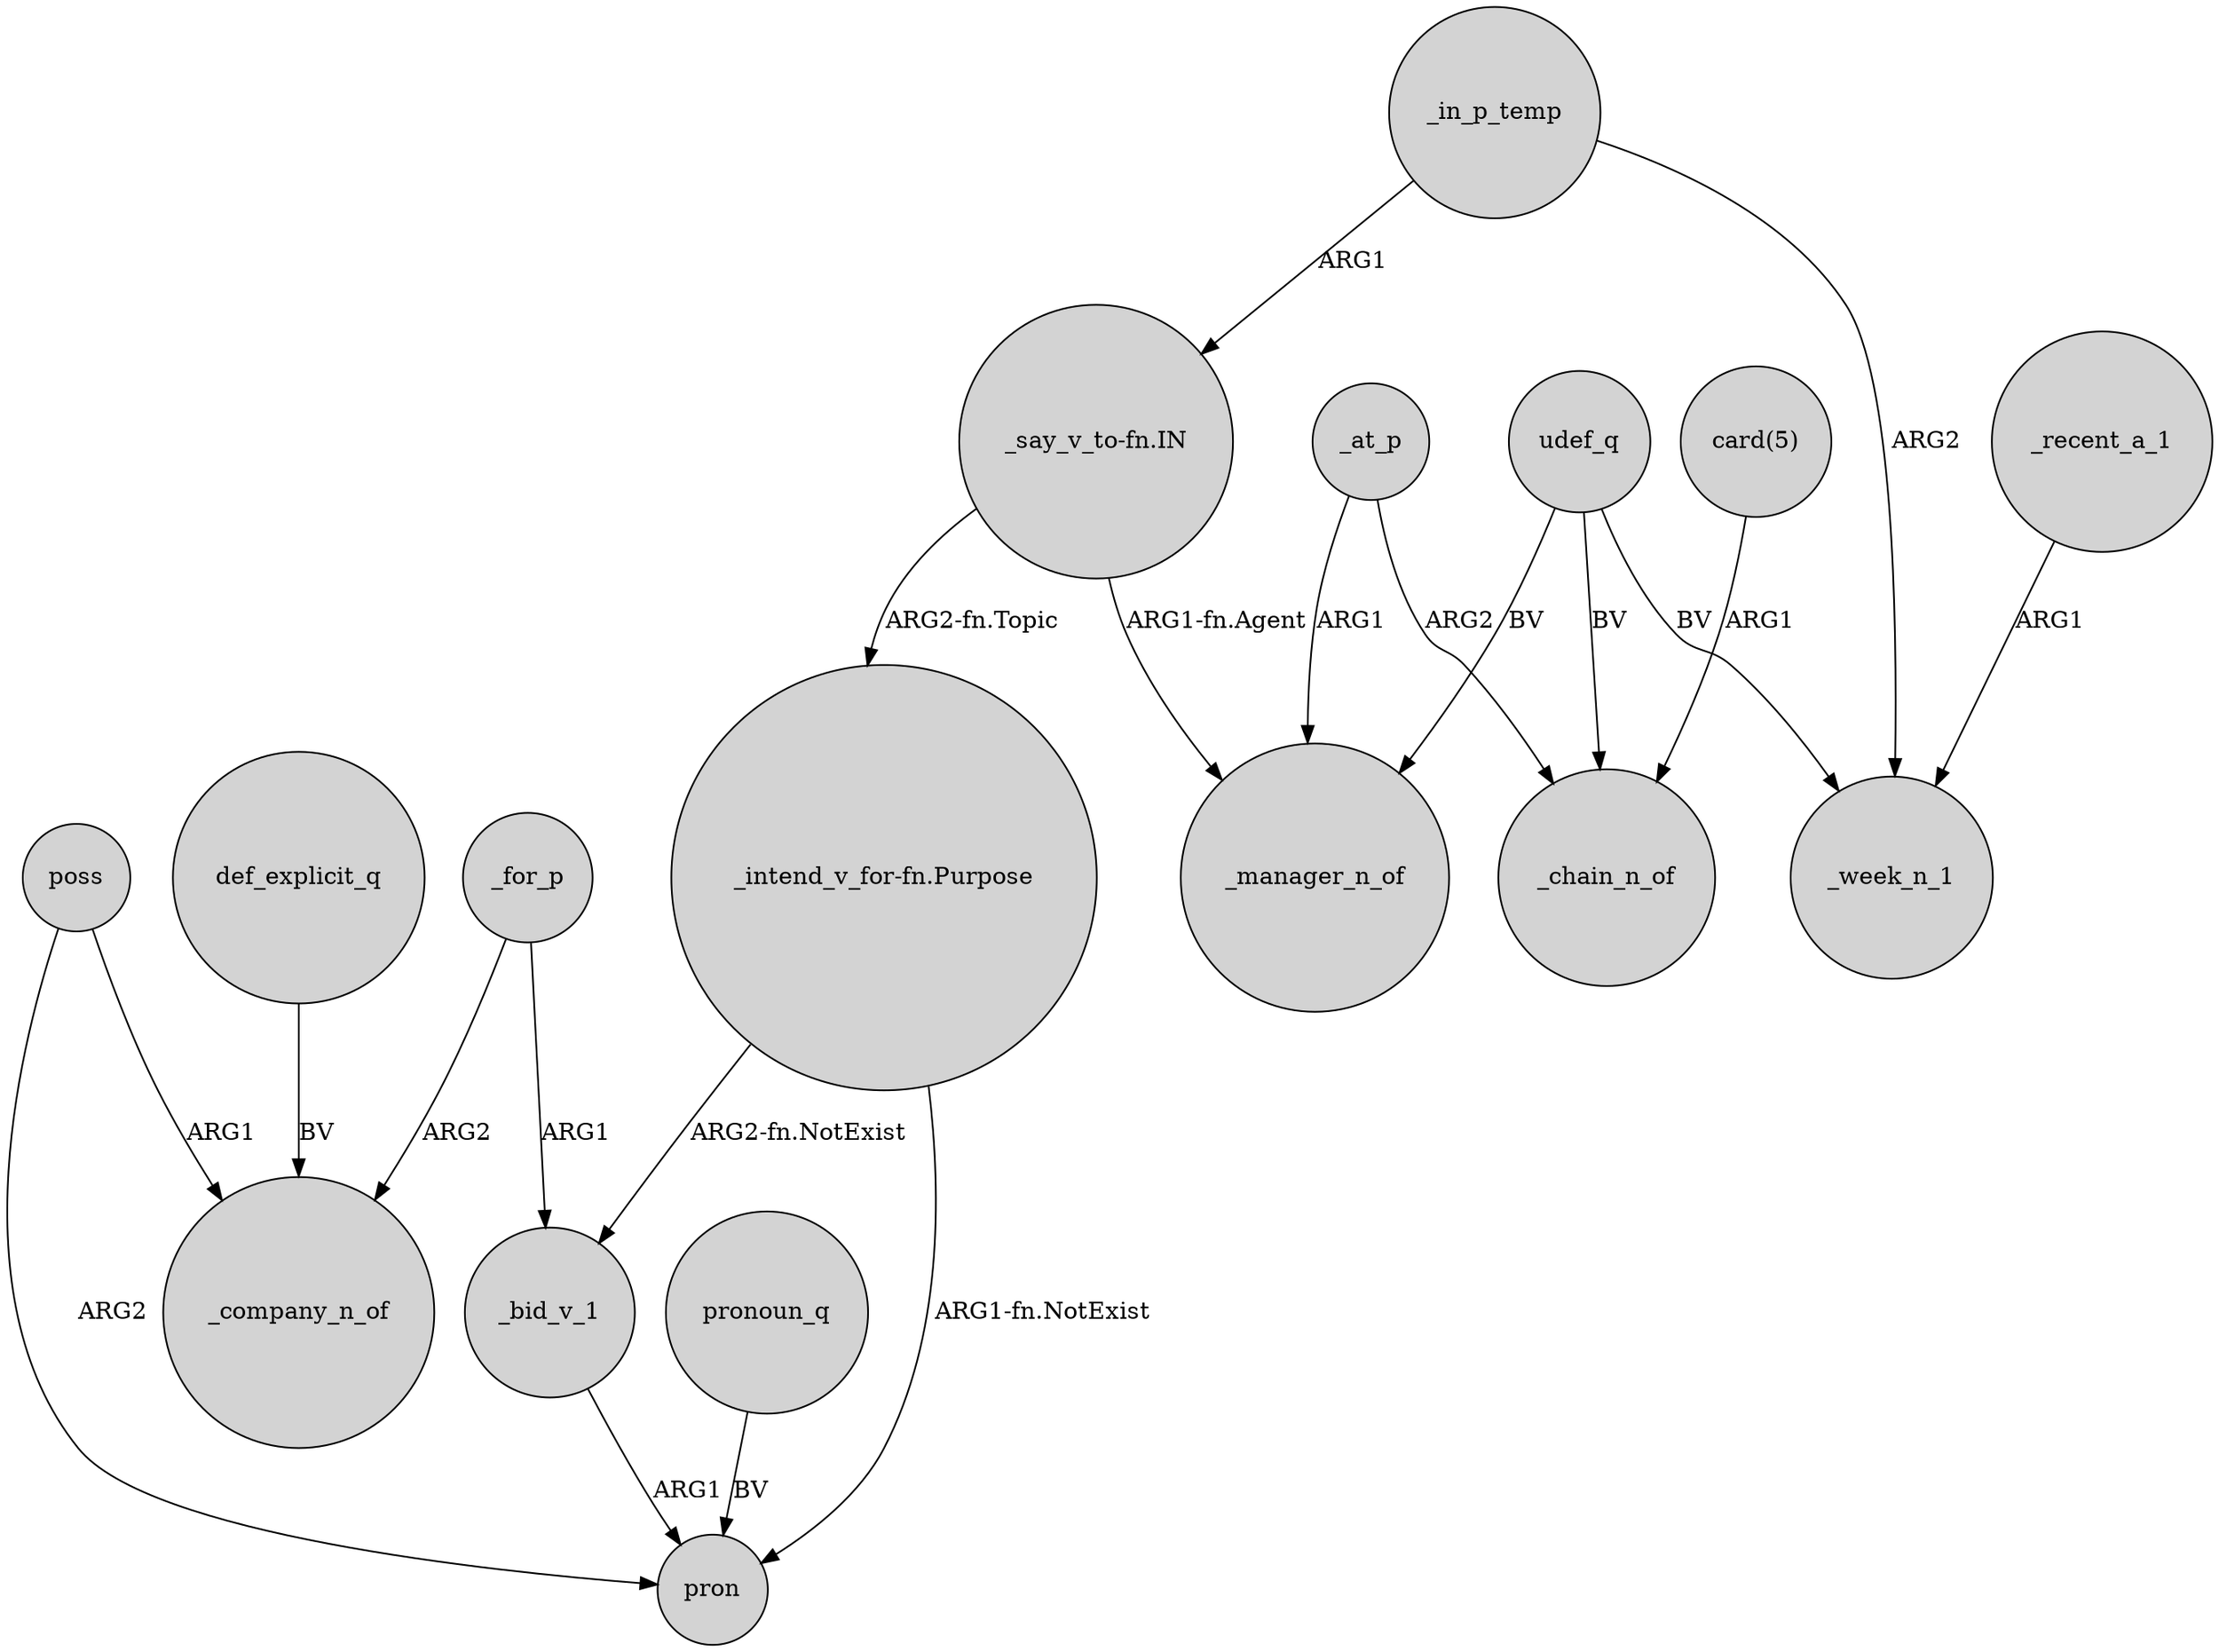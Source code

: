digraph {
	node [shape=circle style=filled]
	poss -> pron [label=ARG2]
	"_say_v_to-fn.IN" -> _manager_n_of [label="ARG1-fn.Agent"]
	_for_p -> _bid_v_1 [label=ARG1]
	"_say_v_to-fn.IN" -> "_intend_v_for-fn.Purpose" [label="ARG2-fn.Topic"]
	"_intend_v_for-fn.Purpose" -> _bid_v_1 [label="ARG2-fn.NotExist"]
	udef_q -> _chain_n_of [label=BV]
	_in_p_temp -> _week_n_1 [label=ARG2]
	"card(5)" -> _chain_n_of [label=ARG1]
	"_intend_v_for-fn.Purpose" -> pron [label="ARG1-fn.NotExist"]
	def_explicit_q -> _company_n_of [label=BV]
	pronoun_q -> pron [label=BV]
	_at_p -> _manager_n_of [label=ARG1]
	_for_p -> _company_n_of [label=ARG2]
	udef_q -> _week_n_1 [label=BV]
	_at_p -> _chain_n_of [label=ARG2]
	_recent_a_1 -> _week_n_1 [label=ARG1]
	_in_p_temp -> "_say_v_to-fn.IN" [label=ARG1]
	udef_q -> _manager_n_of [label=BV]
	_bid_v_1 -> pron [label=ARG1]
	poss -> _company_n_of [label=ARG1]
}
